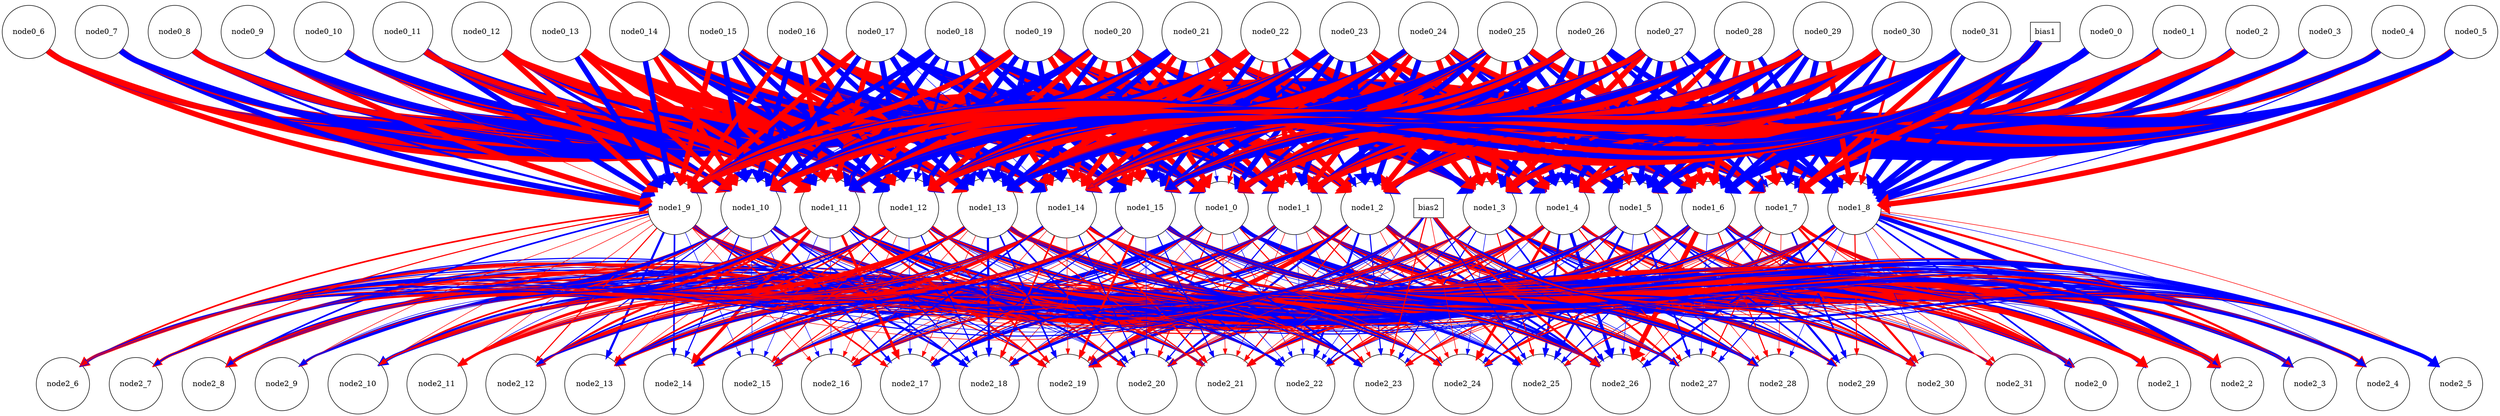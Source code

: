 digraph {
graph[rank_dir = LR, nodesep=0.5, ranksep=3.0];
node0_0 [shape=circle];
node0_1 [shape=circle];
node0_2 [shape=circle];
node0_3 [shape=circle];
node0_4 [shape=circle];
node0_5 [shape=circle];
node0_6 [shape=circle];
node0_7 [shape=circle];
node0_8 [shape=circle];
node0_9 [shape=circle];
node0_10 [shape=circle];
node0_11 [shape=circle];
node0_12 [shape=circle];
node0_13 [shape=circle];
node0_14 [shape=circle];
node0_15 [shape=circle];
node0_16 [shape=circle];
node0_17 [shape=circle];
node0_18 [shape=circle];
node0_19 [shape=circle];
node0_20 [shape=circle];
node0_21 [shape=circle];
node0_22 [shape=circle];
node0_23 [shape=circle];
node0_24 [shape=circle];
node0_25 [shape=circle];
node0_26 [shape=circle];
node0_27 [shape=circle];
node0_28 [shape=circle];
node0_29 [shape=circle];
node0_30 [shape=circle];
node0_31 [shape=circle];
bias1 [shape=box];
node1_0 [shape=circle];
node1_1 [shape=circle];
node1_2 [shape=circle];
node1_3 [shape=circle];
node1_4 [shape=circle];
node1_5 [shape=circle];
node1_6 [shape=circle];
node1_7 [shape=circle];
node1_8 [shape=circle];
node1_9 [shape=circle];
node1_10 [shape=circle];
node1_11 [shape=circle];
node1_12 [shape=circle];
node1_13 [shape=circle];
node1_14 [shape=circle];
node1_15 [shape=circle];
bias2 [shape=box];
node2_0 [shape=circle];
node2_1 [shape=circle];
node2_2 [shape=circle];
node2_3 [shape=circle];
node2_4 [shape=circle];
node2_5 [shape=circle];
node2_6 [shape=circle];
node2_7 [shape=circle];
node2_8 [shape=circle];
node2_9 [shape=circle];
node2_10 [shape=circle];
node2_11 [shape=circle];
node2_12 [shape=circle];
node2_13 [shape=circle];
node2_14 [shape=circle];
node2_15 [shape=circle];
node2_16 [shape=circle];
node2_17 [shape=circle];
node2_18 [shape=circle];
node2_19 [shape=circle];
node2_20 [shape=circle];
node2_21 [shape=circle];
node2_22 [shape=circle];
node2_23 [shape=circle];
node2_24 [shape=circle];
node2_25 [shape=circle];
node2_26 [shape=circle];
node2_27 [shape=circle];
node2_28 [shape=circle];
node2_29 [shape=circle];
node2_30 [shape=circle];
node2_31 [shape=circle];
node0_0 -> node1_0[color = red,penwidth = 2];
node0_0 -> node1_1[color = red,penwidth = 10];
node0_0 -> node1_2[color = red,penwidth = 10];
node0_0 -> node1_3[color = red,penwidth = 10];
node0_0 -> node1_4[color = blue,penwidth = 4];
node0_0 -> node1_5[color = red,penwidth = 10];
node0_0 -> node1_6[color = red,penwidth = 4];
node0_0 -> node1_7[color = blue,penwidth = 10];
node0_0 -> node1_8[color = blue,penwidth = 10];
node0_0 -> node1_9[color = blue,penwidth = 10];
node0_0 -> node1_10[color = blue,penwidth = 10];
node0_0 -> node1_11[color = blue,penwidth = 10];
node0_0 -> node1_12[color = blue,penwidth = 10];
node0_0 -> node1_13[color = blue,penwidth = 10];
node0_0 -> node1_14[color = blue,penwidth = 10];
node0_0 -> node1_15[color = blue,penwidth = 10];
node0_1 -> node1_0[color = blue,penwidth = 9];
node0_1 -> node1_1[color = red,penwidth = 10];
node0_1 -> node1_2[color = red,penwidth = 10];
node0_1 -> node1_3[color = red,penwidth = 10];
node0_1 -> node1_4[color = red,penwidth = 10];
node0_1 -> node1_5[color = red,penwidth = 10];
node0_1 -> node1_6[color = blue,penwidth = 10];
node0_1 -> node1_7[color = red,penwidth = 10];
node0_1 -> node1_8[color = blue,penwidth = 10];
node0_1 -> node1_9[color = red,penwidth = 10];
node0_1 -> node1_10[color = blue,penwidth = 10];
node0_1 -> node1_11[color = blue,penwidth = 10];
node0_1 -> node1_12[color = red,penwidth = 10];
node0_1 -> node1_13[color = blue,penwidth = 10];
node0_1 -> node1_14[color = blue,penwidth = 10];
node0_1 -> node1_15[color = red,penwidth = 10];
node0_2 -> node1_0[color = blue,penwidth = 10];
node0_2 -> node1_1[color = red,penwidth = 10];
node0_2 -> node1_2[color = blue,penwidth = 10];
node0_2 -> node1_3[color = blue,penwidth = 10];
node0_2 -> node1_4[color = red,penwidth = 10];
node0_2 -> node1_5[color = blue,penwidth = 10];
node0_2 -> node1_6[color = red,penwidth = 10];
node0_2 -> node1_7[color = red,penwidth = 10];
node0_2 -> node1_8[color = blue,penwidth = 10];
node0_2 -> node1_9[color = red,penwidth = 10];
node0_2 -> node1_10[color = red,penwidth = 10];
node0_2 -> node1_11[color = blue,penwidth = 10];
node0_2 -> node1_12[color = blue,penwidth = 10];
node0_2 -> node1_13[color = red,penwidth = 10];
node0_2 -> node1_14[color = red,penwidth = 10];
node0_2 -> node1_15[color = red,penwidth = 10];
node0_3 -> node1_0[color = red,penwidth = 10];
node0_3 -> node1_1[color = blue,penwidth = 10];
node0_3 -> node1_2[color = red,penwidth = 10];
node0_3 -> node1_3[color = red,penwidth = 10];
node0_3 -> node1_4[color = red,penwidth = 3];
node0_3 -> node1_5[color = red,penwidth = 10];
node0_3 -> node1_6[color = blue,penwidth = 10];
node0_3 -> node1_7[color = red,penwidth = 10];
node0_3 -> node1_8[color = red,penwidth = 1];
node0_3 -> node1_9[color = blue,penwidth = 10];
node0_3 -> node1_10[color = red,penwidth = 10];
node0_3 -> node1_11[color = red,penwidth = 10];
node0_3 -> node1_12[color = blue,penwidth = 10];
node0_3 -> node1_13[color = red,penwidth = 10];
node0_3 -> node1_14[color = blue,penwidth = 10];
node0_3 -> node1_15[color = blue,penwidth = 10];
node0_4 -> node1_0[color = blue,penwidth = 10];
node0_4 -> node1_1[color = blue,penwidth = 10];
node0_4 -> node1_2[color = red,penwidth = 10];
node0_4 -> node1_3[color = red,penwidth = 10];
node0_4 -> node1_4[color = red,penwidth = 10];
node0_4 -> node1_5[color = red,penwidth = 10];
node0_4 -> node1_6[color = red,penwidth = 10];
node0_4 -> node1_7[color = red,penwidth = 10];
node0_4 -> node1_8[color = blue,penwidth = 2];
node0_4 -> node1_9[color = red,penwidth = 10];
node0_4 -> node1_10[color = red,penwidth = 10];
node0_4 -> node1_11[color = red,penwidth = 10];
node0_4 -> node1_12[color = blue,penwidth = 10];
node0_4 -> node1_13[color = red,penwidth = 10];
node0_4 -> node1_14[color = red,penwidth = 10];
node0_4 -> node1_15[color = blue,penwidth = 10];
node0_5 -> node1_0[color = blue,penwidth = 10];
node0_5 -> node1_1[color = red,penwidth = 10];
node0_5 -> node1_2[color = red,penwidth = 10];
node0_5 -> node1_3[color = red,penwidth = 2];
node0_5 -> node1_4[color = blue,penwidth = 10];
node0_5 -> node1_5[color = blue,penwidth = 10];
node0_5 -> node1_6[color = blue,penwidth = 10];
node0_5 -> node1_7[color = blue,penwidth = 10];
node0_5 -> node1_8[color = red,penwidth = 10];
node0_5 -> node1_9[color = blue,penwidth = 9];
node0_5 -> node1_10[color = blue,penwidth = 10];
node0_5 -> node1_11[color = blue,penwidth = 10];
node0_5 -> node1_12[color = blue,penwidth = 10];
node0_5 -> node1_13[color = blue,penwidth = 10];
node0_5 -> node1_14[color = red,penwidth = 10];
node0_5 -> node1_15[color = blue,penwidth = 10];
node0_6 -> node1_0[color = red,penwidth = 6];
node0_6 -> node1_1[color = blue,penwidth = 10];
node0_6 -> node1_2[color = red,penwidth = 10];
node0_6 -> node1_3[color = red,penwidth = 10];
node0_6 -> node1_4[color = red,penwidth = 10];
node0_6 -> node1_5[color = red,penwidth = 10];
node0_6 -> node1_6[color = blue,penwidth = 4];
node0_6 -> node1_7[color = blue,penwidth = 8];
node0_6 -> node1_8[color = red,penwidth = 10];
node0_6 -> node1_9[color = red,penwidth = 10];
node0_6 -> node1_10[color = red,penwidth = 10];
node0_6 -> node1_11[color = red,penwidth = 10];
node0_6 -> node1_12[color = blue,penwidth = 10];
node0_6 -> node1_13[color = red,penwidth = 10];
node0_6 -> node1_14[color = blue,penwidth = 10];
node0_6 -> node1_15[color = red,penwidth = 10];
node0_7 -> node1_0[color = blue,penwidth = 10];
node0_7 -> node1_1[color = blue,penwidth = 10];
node0_7 -> node1_2[color = blue,penwidth = 10];
node0_7 -> node1_3[color = red,penwidth = 10];
node0_7 -> node1_4[color = blue,penwidth = 8];
node0_7 -> node1_5[color = red,penwidth = 10];
node0_7 -> node1_6[color = red,penwidth = 10];
node0_7 -> node1_7[color = blue,penwidth = 10];
node0_7 -> node1_8[color = blue,penwidth = 10];
node0_7 -> node1_9[color = blue,penwidth = 10];
node0_7 -> node1_10[color = red,penwidth = 10];
node0_7 -> node1_11[color = blue,penwidth = 9];
node0_7 -> node1_12[color = red,penwidth = 10];
node0_7 -> node1_13[color = blue,penwidth = 7];
node0_7 -> node1_14[color = blue,penwidth = 10];
node0_7 -> node1_15[color = blue,penwidth = 10];
node0_8 -> node1_0[color = blue,penwidth = 10];
node0_8 -> node1_1[color = red,penwidth = 10];
node0_8 -> node1_2[color = blue,penwidth = 8];
node0_8 -> node1_3[color = red,penwidth = 10];
node0_8 -> node1_4[color = blue,penwidth = 10];
node0_8 -> node1_5[color = red,penwidth = 10];
node0_8 -> node1_6[color = blue,penwidth = 10];
node0_8 -> node1_7[color = blue,penwidth = 10];
node0_8 -> node1_8[color = blue,penwidth = 10];
node0_8 -> node1_9[color = blue,penwidth = 4];
node0_8 -> node1_10[color = blue,penwidth = 10];
node0_8 -> node1_11[color = red,penwidth = 10];
node0_8 -> node1_12[color = red,penwidth = 10];
node0_8 -> node1_13[color = red,penwidth = 10];
node0_8 -> node1_14[color = blue,penwidth = 10];
node0_8 -> node1_15[color = red,penwidth = 10];
node0_9 -> node1_0[color = blue,penwidth = 4];
node0_9 -> node1_1[color = blue,penwidth = 10];
node0_9 -> node1_2[color = blue,penwidth = 10];
node0_9 -> node1_3[color = blue,penwidth = 10];
node0_9 -> node1_4[color = blue,penwidth = 10];
node0_9 -> node1_5[color = red,penwidth = 1];
node0_9 -> node1_6[color = blue,penwidth = 10];
node0_9 -> node1_7[color = blue,penwidth = 10];
node0_9 -> node1_8[color = red,penwidth = 1];
node0_9 -> node1_9[color = red,penwidth = 10];
node0_9 -> node1_10[color = blue,penwidth = 10];
node0_9 -> node1_11[color = red,penwidth = 10];
node0_9 -> node1_12[color = blue,penwidth = 10];
node0_9 -> node1_13[color = blue,penwidth = 10];
node0_9 -> node1_14[color = red,penwidth = 10];
node0_9 -> node1_15[color = blue,penwidth = 10];
node0_10 -> node1_0[color = blue,penwidth = 10];
node0_10 -> node1_1[color = blue,penwidth = 10];
node0_10 -> node1_2[color = red,penwidth = 10];
node0_10 -> node1_3[color = red,penwidth = 10];
node0_10 -> node1_4[color = blue,penwidth = 10];
node0_10 -> node1_5[color = blue,penwidth = 10];
node0_10 -> node1_6[color = blue,penwidth = 10];
node0_10 -> node1_7[color = blue,penwidth = 10];
node0_10 -> node1_8[color = blue,penwidth = 10];
node0_10 -> node1_9[color = red,penwidth = 1];
node0_10 -> node1_10[color = red,penwidth = 10];
node0_10 -> node1_11[color = blue,penwidth = 10];
node0_10 -> node1_12[color = red,penwidth = 10];
node0_10 -> node1_13[color = red,penwidth = 10];
node0_10 -> node1_14[color = red,penwidth = 10];
node0_10 -> node1_15[color = blue,penwidth = 10];
node0_11 -> node1_0[color = blue,penwidth = 7];
node0_11 -> node1_1[color = red,penwidth = 10];
node0_11 -> node1_2[color = blue,penwidth = 10];
node0_11 -> node1_3[color = red,penwidth = 10];
node0_11 -> node1_4[color = red,penwidth = 10];
node0_11 -> node1_5[color = blue,penwidth = 10];
node0_11 -> node1_6[color = blue,penwidth = 10];
node0_11 -> node1_7[color = blue,penwidth = 10];
node0_11 -> node1_8[color = blue,penwidth = 10];
node0_11 -> node1_9[color = blue,penwidth = 10];
node0_11 -> node1_10[color = red,penwidth = 10];
node0_11 -> node1_11[color = red,penwidth = 10];
node0_11 -> node1_12[color = blue,penwidth = 10];
node0_11 -> node1_13[color = red,penwidth = 10];
node0_11 -> node1_14[color = blue,penwidth = 10];
node0_11 -> node1_15[color = red,penwidth = 10];
node0_12 -> node1_0[color = red,penwidth = 10];
node0_12 -> node1_1[color = blue,penwidth = 10];
node0_12 -> node1_2[color = red,penwidth = 10];
node0_12 -> node1_3[color = red,penwidth = 5];
node0_12 -> node1_4[color = red,penwidth = 10];
node0_12 -> node1_5[color = red,penwidth = 10];
node0_12 -> node1_6[color = red,penwidth = 10];
node0_12 -> node1_7[color = blue,penwidth = 7];
node0_12 -> node1_8[color = red,penwidth = 8];
node0_12 -> node1_9[color = red,penwidth = 10];
node0_12 -> node1_10[color = blue,penwidth = 6];
node0_12 -> node1_11[color = red,penwidth = 10];
node0_12 -> node1_12[color = blue,penwidth = 10];
node0_12 -> node1_13[color = red,penwidth = 10];
node0_12 -> node1_14[color = red,penwidth = 10];
node0_12 -> node1_15[color = red,penwidth = 10];
node0_13 -> node1_0[color = blue,penwidth = 10];
node0_13 -> node1_1[color = blue,penwidth = 10];
node0_13 -> node1_2[color = red,penwidth = 10];
node0_13 -> node1_3[color = blue,penwidth = 10];
node0_13 -> node1_4[color = red,penwidth = 10];
node0_13 -> node1_5[color = blue,penwidth = 10];
node0_13 -> node1_6[color = blue,penwidth = 10];
node0_13 -> node1_7[color = blue,penwidth = 5];
node0_13 -> node1_8[color = red,penwidth = 10];
node0_13 -> node1_9[color = blue,penwidth = 10];
node0_13 -> node1_10[color = red,penwidth = 10];
node0_13 -> node1_11[color = red,penwidth = 10];
node0_13 -> node1_12[color = red,penwidth = 10];
node0_13 -> node1_13[color = red,penwidth = 10];
node0_13 -> node1_14[color = red,penwidth = 10];
node0_13 -> node1_15[color = red,penwidth = 10];
node0_14 -> node1_0[color = blue,penwidth = 5];
node0_14 -> node1_1[color = red,penwidth = 10];
node0_14 -> node1_2[color = blue,penwidth = 9];
node0_14 -> node1_3[color = blue,penwidth = 10];
node0_14 -> node1_4[color = red,penwidth = 10];
node0_14 -> node1_5[color = blue,penwidth = 10];
node0_14 -> node1_6[color = red,penwidth = 10];
node0_14 -> node1_7[color = blue,penwidth = 10];
node0_14 -> node1_8[color = red,penwidth = 10];
node0_14 -> node1_9[color = blue,penwidth = 10];
node0_14 -> node1_10[color = red,penwidth = 10];
node0_14 -> node1_11[color = red,penwidth = 10];
node0_14 -> node1_12[color = blue,penwidth = 10];
node0_14 -> node1_13[color = blue,penwidth = 10];
node0_14 -> node1_14[color = red,penwidth = 10];
node0_14 -> node1_15[color = blue,penwidth = 10];
node0_15 -> node1_0[color = blue,penwidth = 10];
node0_15 -> node1_1[color = red,penwidth = 10];
node0_15 -> node1_2[color = blue,penwidth = 10];
node0_15 -> node1_3[color = red,penwidth = 10];
node0_15 -> node1_4[color = red,penwidth = 10];
node0_15 -> node1_5[color = blue,penwidth = 10];
node0_15 -> node1_6[color = red,penwidth = 10];
node0_15 -> node1_7[color = blue,penwidth = 10];
node0_15 -> node1_8[color = blue,penwidth = 4];
node0_15 -> node1_9[color = red,penwidth = 10];
node0_15 -> node1_10[color = blue,penwidth = 10];
node0_15 -> node1_11[color = blue,penwidth = 10];
node0_15 -> node1_12[color = blue,penwidth = 10];
node0_15 -> node1_13[color = red,penwidth = 10];
node0_15 -> node1_14[color = red,penwidth = 10];
node0_15 -> node1_15[color = blue,penwidth = 6];
node0_16 -> node1_0[color = red,penwidth = 5];
node0_16 -> node1_1[color = blue,penwidth = 10];
node0_16 -> node1_2[color = blue,penwidth = 10];
node0_16 -> node1_3[color = blue,penwidth = 10];
node0_16 -> node1_4[color = blue,penwidth = 1];
node0_16 -> node1_5[color = red,penwidth = 10];
node0_16 -> node1_6[color = red,penwidth = 10];
node0_16 -> node1_7[color = red,penwidth = 10];
node0_16 -> node1_8[color = red,penwidth = 4];
node0_16 -> node1_9[color = red,penwidth = 9];
node0_16 -> node1_10[color = blue,penwidth = 10];
node0_16 -> node1_11[color = red,penwidth = 10];
node0_16 -> node1_12[color = red,penwidth = 10];
node0_16 -> node1_13[color = blue,penwidth = 9];
node0_16 -> node1_14[color = blue,penwidth = 10];
node0_16 -> node1_15[color = red,penwidth = 10];
node0_17 -> node1_0[color = red,penwidth = 10];
node0_17 -> node1_1[color = blue,penwidth = 2];
node0_17 -> node1_2[color = blue,penwidth = 10];
node0_17 -> node1_3[color = blue,penwidth = 7];
node0_17 -> node1_4[color = blue,penwidth = 10];
node0_17 -> node1_5[color = red,penwidth = 10];
node0_17 -> node1_6[color = blue,penwidth = 10];
node0_17 -> node1_7[color = blue,penwidth = 10];
node0_17 -> node1_8[color = blue,penwidth = 10];
node0_17 -> node1_9[color = red,penwidth = 10];
node0_17 -> node1_10[color = blue,penwidth = 10];
node0_17 -> node1_11[color = red,penwidth = 10];
node0_17 -> node1_12[color = blue,penwidth = 10];
node0_17 -> node1_13[color = blue,penwidth = 10];
node0_17 -> node1_14[color = blue,penwidth = 1];
node0_17 -> node1_15[color = blue,penwidth = 10];
node0_18 -> node1_0[color = blue,penwidth = 10];
node0_18 -> node1_1[color = red,penwidth = 10];
node0_18 -> node1_2[color = red,penwidth = 10];
node0_18 -> node1_3[color = blue,penwidth = 10];
node0_18 -> node1_4[color = blue,penwidth = 2];
node0_18 -> node1_5[color = blue,penwidth = 10];
node0_18 -> node1_6[color = blue,penwidth = 10];
node0_18 -> node1_7[color = red,penwidth = 6];
node0_18 -> node1_8[color = blue,penwidth = 10];
node0_18 -> node1_9[color = blue,penwidth = 10];
node0_18 -> node1_10[color = blue,penwidth = 10];
node0_18 -> node1_11[color = blue,penwidth = 10];
node0_18 -> node1_12[color = blue,penwidth = 5];
node0_18 -> node1_13[color = blue,penwidth = 8];
node0_18 -> node1_14[color = red,penwidth = 10];
node0_18 -> node1_15[color = blue,penwidth = 10];
node0_19 -> node1_0[color = red,penwidth = 10];
node0_19 -> node1_1[color = blue,penwidth = 10];
node0_19 -> node1_2[color = red,penwidth = 10];
node0_19 -> node1_3[color = red,penwidth = 10];
node0_19 -> node1_4[color = blue,penwidth = 10];
node0_19 -> node1_5[color = blue,penwidth = 10];
node0_19 -> node1_6[color = blue,penwidth = 10];
node0_19 -> node1_7[color = blue,penwidth = 10];
node0_19 -> node1_8[color = red,penwidth = 10];
node0_19 -> node1_9[color = red,penwidth = 10];
node0_19 -> node1_10[color = blue,penwidth = 1];
node0_19 -> node1_11[color = red,penwidth = 10];
node0_19 -> node1_12[color = blue,penwidth = 10];
node0_19 -> node1_13[color = blue,penwidth = 10];
node0_19 -> node1_14[color = blue,penwidth = 10];
node0_19 -> node1_15[color = red,penwidth = 10];
node0_20 -> node1_0[color = red,penwidth = 10];
node0_20 -> node1_1[color = red,penwidth = 10];
node0_20 -> node1_2[color = blue,penwidth = 2];
node0_20 -> node1_3[color = blue,penwidth = 10];
node0_20 -> node1_4[color = blue,penwidth = 10];
node0_20 -> node1_5[color = blue,penwidth = 10];
node0_20 -> node1_6[color = red,penwidth = 10];
node0_20 -> node1_7[color = blue,penwidth = 9];
node0_20 -> node1_8[color = red,penwidth = 10];
node0_20 -> node1_9[color = blue,penwidth = 1];
node0_20 -> node1_10[color = blue,penwidth = 10];
node0_20 -> node1_11[color = blue,penwidth = 10];
node0_20 -> node1_12[color = red,penwidth = 10];
node0_20 -> node1_13[color = blue,penwidth = 10];
node0_20 -> node1_14[color = red,penwidth = 10];
node0_20 -> node1_15[color = red,penwidth = 10];
node0_21 -> node1_0[color = blue,penwidth = 1];
node0_21 -> node1_1[color = red,penwidth = 10];
node0_21 -> node1_2[color = red,penwidth = 10];
node0_21 -> node1_3[color = blue,penwidth = 10];
node0_21 -> node1_4[color = red,penwidth = 10];
node0_21 -> node1_5[color = blue,penwidth = 10];
node0_21 -> node1_6[color = blue,penwidth = 10];
node0_21 -> node1_7[color = red,penwidth = 10];
node0_21 -> node1_8[color = red,penwidth = 10];
node0_21 -> node1_9[color = blue,penwidth = 10];
node0_21 -> node1_10[color = red,penwidth = 6];
node0_21 -> node1_11[color = red,penwidth = 10];
node0_21 -> node1_12[color = blue,penwidth = 10];
node0_21 -> node1_13[color = blue,penwidth = 10];
node0_21 -> node1_14[color = red,penwidth = 10];
node0_21 -> node1_15[color = blue,penwidth = 10];
node0_22 -> node1_0[color = red,penwidth = 3];
node0_22 -> node1_1[color = red,penwidth = 10];
node0_22 -> node1_2[color = blue,penwidth = 5];
node0_22 -> node1_3[color = blue,penwidth = 10];
node0_22 -> node1_4[color = red,penwidth = 10];
node0_22 -> node1_5[color = red,penwidth = 10];
node0_22 -> node1_6[color = red,penwidth = 10];
node0_22 -> node1_7[color = blue,penwidth = 5];
node0_22 -> node1_8[color = red,penwidth = 10];
node0_22 -> node1_9[color = blue,penwidth = 10];
node0_22 -> node1_10[color = red,penwidth = 3];
node0_22 -> node1_11[color = red,penwidth = 10];
node0_22 -> node1_12[color = red,penwidth = 10];
node0_22 -> node1_13[color = red,penwidth = 10];
node0_22 -> node1_14[color = red,penwidth = 10];
node0_22 -> node1_15[color = blue,penwidth = 10];
node0_23 -> node1_0[color = blue,penwidth = 10];
node0_23 -> node1_1[color = blue,penwidth = 10];
node0_23 -> node1_2[color = blue,penwidth = 10];
node0_23 -> node1_3[color = red,penwidth = 10];
node0_23 -> node1_4[color = blue,penwidth = 10];
node0_23 -> node1_5[color = red,penwidth = 4];
node0_23 -> node1_6[color = red,penwidth = 6];
node0_23 -> node1_7[color = red,penwidth = 4];
node0_23 -> node1_8[color = red,penwidth = 10];
node0_23 -> node1_9[color = red,penwidth = 10];
node0_23 -> node1_10[color = blue,penwidth = 10];
node0_23 -> node1_11[color = red,penwidth = 10];
node0_23 -> node1_12[color = blue,penwidth = 10];
node0_23 -> node1_13[color = red,penwidth = 10];
node0_23 -> node1_14[color = blue,penwidth = 10];
node0_23 -> node1_15[color = blue,penwidth = 6];
node0_24 -> node1_0[color = blue,penwidth = 6];
node0_24 -> node1_1[color = red,penwidth = 10];
node0_24 -> node1_2[color = blue,penwidth = 10];
node0_24 -> node1_3[color = red,penwidth = 10];
node0_24 -> node1_4[color = red,penwidth = 10];
node0_24 -> node1_5[color = blue,penwidth = 10];
node0_24 -> node1_6[color = blue,penwidth = 10];
node0_24 -> node1_7[color = blue,penwidth = 10];
node0_24 -> node1_8[color = red,penwidth = 10];
node0_24 -> node1_9[color = red,penwidth = 1];
node0_24 -> node1_10[color = blue,penwidth = 10];
node0_24 -> node1_11[color = blue,penwidth = 10];
node0_24 -> node1_12[color = red,penwidth = 10];
node0_24 -> node1_13[color = red,penwidth = 10];
node0_24 -> node1_14[color = red,penwidth = 10];
node0_24 -> node1_15[color = blue,penwidth = 10];
node0_25 -> node1_0[color = red,penwidth = 10];
node0_25 -> node1_1[color = blue,penwidth = 10];
node0_25 -> node1_2[color = red,penwidth = 10];
node0_25 -> node1_3[color = red,penwidth = 10];
node0_25 -> node1_4[color = blue,penwidth = 10];
node0_25 -> node1_5[color = blue,penwidth = 10];
node0_25 -> node1_6[color = blue,penwidth = 7];
node0_25 -> node1_7[color = red,penwidth = 10];
node0_25 -> node1_8[color = red,penwidth = 10];
node0_25 -> node1_9[color = red,penwidth = 10];
node0_25 -> node1_10[color = blue,penwidth = 10];
node0_25 -> node1_11[color = blue,penwidth = 10];
node0_25 -> node1_12[color = blue,penwidth = 10];
node0_25 -> node1_13[color = blue,penwidth = 4];
node0_25 -> node1_14[color = blue,penwidth = 10];
node0_25 -> node1_15[color = red,penwidth = 2];
node0_26 -> node1_0[color = blue,penwidth = 10];
node0_26 -> node1_1[color = blue,penwidth = 10];
node0_26 -> node1_2[color = blue,penwidth = 10];
node0_26 -> node1_3[color = blue,penwidth = 10];
node0_26 -> node1_4[color = blue,penwidth = 10];
node0_26 -> node1_5[color = red,penwidth = 7];
node0_26 -> node1_6[color = red,penwidth = 10];
node0_26 -> node1_7[color = blue,penwidth = 8];
node0_26 -> node1_8[color = blue,penwidth = 10];
node0_26 -> node1_9[color = red,penwidth = 10];
node0_26 -> node1_10[color = red,penwidth = 10];
node0_26 -> node1_11[color = red,penwidth = 1];
node0_26 -> node1_12[color = blue,penwidth = 3];
node0_26 -> node1_13[color = red,penwidth = 10];
node0_26 -> node1_14[color = blue,penwidth = 10];
node0_26 -> node1_15[color = red,penwidth = 10];
node0_27 -> node1_0[color = red,penwidth = 10];
node0_27 -> node1_1[color = red,penwidth = 10];
node0_27 -> node1_2[color = blue,penwidth = 10];
node0_27 -> node1_3[color = red,penwidth = 10];
node0_27 -> node1_4[color = blue,penwidth = 10];
node0_27 -> node1_5[color = blue,penwidth = 10];
node0_27 -> node1_6[color = red,penwidth = 10];
node0_27 -> node1_7[color = blue,penwidth = 3];
node0_27 -> node1_8[color = blue,penwidth = 10];
node0_27 -> node1_9[color = red,penwidth = 10];
node0_27 -> node1_10[color = red,penwidth = 7];
node0_27 -> node1_11[color = blue,penwidth = 8];
node0_27 -> node1_12[color = blue,penwidth = 10];
node0_27 -> node1_13[color = blue,penwidth = 10];
node0_27 -> node1_14[color = red,penwidth = 10];
node0_27 -> node1_15[color = red,penwidth = 10];
node0_28 -> node1_0[color = red,penwidth = 10];
node0_28 -> node1_1[color = red,penwidth = 10];
node0_28 -> node1_2[color = red,penwidth = 10];
node0_28 -> node1_3[color = blue,penwidth = 10];
node0_28 -> node1_4[color = red,penwidth = 10];
node0_28 -> node1_5[color = blue,penwidth = 10];
node0_28 -> node1_6[color = red,penwidth = 10];
node0_28 -> node1_7[color = red,penwidth = 10];
node0_28 -> node1_8[color = blue,penwidth = 9];
node0_28 -> node1_9[color = blue,penwidth = 5];
node0_28 -> node1_10[color = blue,penwidth = 10];
node0_28 -> node1_11[color = blue,penwidth = 5];
node0_28 -> node1_12[color = blue,penwidth = 6];
node0_28 -> node1_13[color = red,penwidth = 10];
node0_28 -> node1_14[color = blue,penwidth = 10];
node0_28 -> node1_15[color = blue,penwidth = 10];
node0_29 -> node1_0[color = blue,penwidth = 10];
node0_29 -> node1_1[color = blue,penwidth = 10];
node0_29 -> node1_2[color = red,penwidth = 8];
node0_29 -> node1_3[color = blue,penwidth = 10];
node0_29 -> node1_4[color = blue,penwidth = 7];
node0_29 -> node1_5[color = blue,penwidth = 10];
node0_29 -> node1_6[color = blue,penwidth = 10];
node0_29 -> node1_7[color = blue,penwidth = 10];
node0_29 -> node1_8[color = red,penwidth = 10];
node0_29 -> node1_9[color = blue,penwidth = 10];
node0_29 -> node1_10[color = red,penwidth = 10];
node0_29 -> node1_11[color = red,penwidth = 3];
node0_29 -> node1_12[color = blue,penwidth = 10];
node0_29 -> node1_13[color = blue,penwidth = 10];
node0_29 -> node1_14[color = red,penwidth = 10];
node0_29 -> node1_15[color = red,penwidth = 10];
node0_30 -> node1_0[color = blue,penwidth = 10];
node0_30 -> node1_1[color = blue,penwidth = 10];
node0_30 -> node1_2[color = blue,penwidth = 10];
node0_30 -> node1_3[color = blue,penwidth = 10];
node0_30 -> node1_4[color = blue,penwidth = 10];
node0_30 -> node1_5[color = red,penwidth = 10];
node0_30 -> node1_6[color = blue,penwidth = 10];
node0_30 -> node1_7[color = blue,penwidth = 8];
node0_30 -> node1_8[color = red,penwidth = 5];
node0_30 -> node1_9[color = red,penwidth = 10];
node0_30 -> node1_10[color = red,penwidth = 10];
node0_30 -> node1_11[color = red,penwidth = 10];
node0_30 -> node1_12[color = red,penwidth = 10];
node0_30 -> node1_13[color = blue,penwidth = 10];
node0_30 -> node1_14[color = red,penwidth = 10];
node0_30 -> node1_15[color = red,penwidth = 10];
node0_31 -> node1_0[color = red,penwidth = 10];
node0_31 -> node1_1[color = red,penwidth = 10];
node0_31 -> node1_2[color = red,penwidth = 10];
node0_31 -> node1_3[color = blue,penwidth = 10];
node0_31 -> node1_4[color = red,penwidth = 10];
node0_31 -> node1_5[color = blue,penwidth = 10];
node0_31 -> node1_6[color = blue,penwidth = 10];
node0_31 -> node1_7[color = red,penwidth = 10];
node0_31 -> node1_8[color = blue,penwidth = 10];
node0_31 -> node1_9[color = blue,penwidth = 4];
node0_31 -> node1_10[color = red,penwidth = 10];
node0_31 -> node1_11[color = blue,penwidth = 10];
node0_31 -> node1_12[color = red,penwidth = 10];
node0_31 -> node1_13[color = blue,penwidth = 10];
node0_31 -> node1_14[color = blue,penwidth = 2];
node0_31 -> node1_15[color = blue,penwidth = 7];
bias1 -> node1_0[color = red,penwidth = 10];
bias1 -> node1_1[color = red,penwidth = 8];
bias1 -> node1_2[color = red,penwidth = 10];
bias1 -> node1_3[color = red,penwidth = 10];
bias1 -> node1_4[color = red,penwidth = 10];
bias1 -> node1_5[color = blue,penwidth = 10];
bias1 -> node1_6[color = blue,penwidth = 10];
bias1 -> node1_7[color = red,penwidth = 10];
bias1 -> node1_8[color = blue,penwidth = 10];
bias1 -> node1_9[color = red,penwidth = 6];
bias1 -> node1_10[color = red,penwidth = 10];
bias1 -> node1_11[color = blue,penwidth = 10];
bias1 -> node1_12[color = red,penwidth = 10];
bias1 -> node1_13[color = blue,penwidth = 9];
bias1 -> node1_14[color = red,penwidth = 1];
bias1 -> node1_15[color = blue,penwidth = 7];
node1_0 -> node2_0[color = red,penwidth = 3];
node1_0 -> node2_1[color = blue,penwidth = 3];
node1_0 -> node2_2[color = red,penwidth = 1];
node1_0 -> node2_3[color = red,penwidth = 3];
node1_0 -> node2_4[color = blue,penwidth = 5];
node1_0 -> node2_5[color = blue,penwidth = 7];
node1_0 -> node2_6[color = red,penwidth = 2];
node1_0 -> node2_7[color = blue,penwidth = 2];
node1_0 -> node2_8[color = blue,penwidth = 3];
node1_0 -> node2_9[color = red,penwidth = 2];
node1_0 -> node2_10[color = blue,penwidth = 6];
node1_0 -> node2_11[color = blue,penwidth = 1];
node1_0 -> node2_12[color = blue,penwidth = 1];
node1_0 -> node2_13[color = blue,penwidth = 5];
node1_0 -> node2_14[color = blue,penwidth = 1];
node1_0 -> node2_15[color = blue,penwidth = 2];
node1_0 -> node2_16[color = blue,penwidth = 3];
node1_0 -> node2_17[color = red,penwidth = 3];
node1_0 -> node2_18[color = blue,penwidth = 1];
node1_0 -> node2_19[color = red,penwidth = 1];
node1_0 -> node2_20[color = red,penwidth = 2];
node1_0 -> node2_21[color = red,penwidth = 1];
node1_0 -> node2_22[color = blue,penwidth = 1];
node1_0 -> node2_23[color = red,penwidth = 2];
node1_0 -> node2_24[color = red,penwidth = 1];
node1_0 -> node2_25[color = blue,penwidth = 1];
node1_0 -> node2_26[color = blue,penwidth = 5];
node1_0 -> node2_27[color = blue,penwidth = 2];
node1_0 -> node2_28[color = red,penwidth = 4];
node1_0 -> node2_29[color = blue,penwidth = 2];
node1_0 -> node2_30[color = blue,penwidth = 5];
node1_0 -> node2_31[color = blue,penwidth = 1];
node1_1 -> node2_0[color = red,penwidth = 3];
node1_1 -> node2_1[color = red,penwidth = 4];
node1_1 -> node2_2[color = red,penwidth = 3];
node1_1 -> node2_3[color = red,penwidth = 2];
node1_1 -> node2_4[color = blue,penwidth = 3];
node1_1 -> node2_5[color = blue,penwidth = 1];
node1_1 -> node2_6[color = blue,penwidth = 5];
node1_1 -> node2_7[color = blue,penwidth = 1];
node1_1 -> node2_8[color = red,penwidth = 3];
node1_1 -> node2_9[color = blue,penwidth = 1];
node1_1 -> node2_10[color = blue,penwidth = 1];
node1_1 -> node2_11[color = red,penwidth = 3];
node1_1 -> node2_12[color = red,penwidth = 4];
node1_1 -> node2_13[color = red,penwidth = 1];
node1_1 -> node2_14[color = red,penwidth = 5];
node1_1 -> node2_15[color = blue,penwidth = 4];
node1_1 -> node2_16[color = red,penwidth = 1];
node1_1 -> node2_17[color = red,penwidth = 2];
node1_1 -> node2_18[color = red,penwidth = 3];
node1_1 -> node2_19[color = blue,penwidth = 1];
node1_1 -> node2_20[color = blue,penwidth = 2];
node1_1 -> node2_21[color = red,penwidth = 1];
node1_1 -> node2_22[color = blue,penwidth = 1];
node1_1 -> node2_23[color = red,penwidth = 1];
node1_1 -> node2_24[color = red,penwidth = 2];
node1_1 -> node2_25[color = blue,penwidth = 1];
node1_1 -> node2_26[color = blue,penwidth = 4];
node1_1 -> node2_27[color = red,penwidth = 2];
node1_1 -> node2_28[color = red,penwidth = 6];
node1_1 -> node2_29[color = blue,penwidth = 2];
node1_1 -> node2_30[color = blue,penwidth = 3];
node1_1 -> node2_31[color = red,penwidth = 1];
node1_2 -> node2_0[color = blue,penwidth = 1];
node1_2 -> node2_1[color = red,penwidth = 3];
node1_2 -> node2_2[color = blue,penwidth = 2];
node1_2 -> node2_3[color = red,penwidth = 6];
node1_2 -> node2_4[color = red,penwidth = 1];
node1_2 -> node2_5[color = blue,penwidth = 3];
node1_2 -> node2_6[color = blue,penwidth = 3];
node1_2 -> node2_7[color = red,penwidth = 1];
node1_2 -> node2_8[color = red,penwidth = 1];
node1_2 -> node2_9[color = blue,penwidth = 2];
node1_2 -> node2_10[color = red,penwidth = 4];
node1_2 -> node2_11[color = blue,penwidth = 2];
node1_2 -> node2_12[color = red,penwidth = 3];
node1_2 -> node2_13[color = blue,penwidth = 1];
node1_2 -> node2_14[color = red,penwidth = 3];
node1_2 -> node2_15[color = blue,penwidth = 5];
node1_2 -> node2_16[color = blue,penwidth = 1];
node1_2 -> node2_17[color = blue,penwidth = 2];
node1_2 -> node2_18[color = red,penwidth = 2];
node1_2 -> node2_19[color = red,penwidth = 8];
node1_2 -> node2_20[color = blue,penwidth = 4];
node1_2 -> node2_21[color = red,penwidth = 2];
node1_2 -> node2_22[color = blue,penwidth = 4];
node1_2 -> node2_23[color = blue,penwidth = 2];
node1_2 -> node2_24[color = red,penwidth = 1];
node1_2 -> node2_25[color = red,penwidth = 4];
node1_2 -> node2_26[color = blue,penwidth = 4];
node1_2 -> node2_27[color = red,penwidth = 1];
node1_2 -> node2_28[color = red,penwidth = 2];
node1_2 -> node2_29[color = red,penwidth = 5];
node1_2 -> node2_30[color = blue,penwidth = 3];
node1_2 -> node2_31[color = red,penwidth = 1];
node1_3 -> node2_0[color = red,penwidth = 4];
node1_3 -> node2_1[color = red,penwidth = 3];
node1_3 -> node2_2[color = blue,penwidth = 6];
node1_3 -> node2_3[color = blue,penwidth = 1];
node1_3 -> node2_4[color = red,penwidth = 7];
node1_3 -> node2_5[color = blue,penwidth = 2];
node1_3 -> node2_6[color = red,penwidth = 1];
node1_3 -> node2_7[color = red,penwidth = 1];
node1_3 -> node2_8[color = red,penwidth = 3];
node1_3 -> node2_9[color = blue,penwidth = 3];
node1_3 -> node2_10[color = red,penwidth = 3];
node1_3 -> node2_11[color = blue,penwidth = 1];
node1_3 -> node2_12[color = red,penwidth = 3];
node1_3 -> node2_13[color = red,penwidth = 1];
node1_3 -> node2_14[color = red,penwidth = 2];
node1_3 -> node2_15[color = red,penwidth = 1];
node1_3 -> node2_16[color = blue,penwidth = 1];
node1_3 -> node2_17[color = red,penwidth = 2];
node1_3 -> node2_18[color = blue,penwidth = 2];
node1_3 -> node2_19[color = red,penwidth = 1];
node1_3 -> node2_20[color = red,penwidth = 1];
node1_3 -> node2_21[color = red,penwidth = 1];
node1_3 -> node2_22[color = blue,penwidth = 2];
node1_3 -> node2_23[color = blue,penwidth = 2];
node1_3 -> node2_24[color = blue,penwidth = 1];
node1_3 -> node2_25[color = red,penwidth = 2];
node1_3 -> node2_26[color = blue,penwidth = 3];
node1_3 -> node2_27[color = red,penwidth = 4];
node1_3 -> node2_28[color = blue,penwidth = 3];
node1_3 -> node2_29[color = blue,penwidth = 3];
node1_3 -> node2_30[color = blue,penwidth = 1];
node1_3 -> node2_31[color = blue,penwidth = 1];
node1_4 -> node2_0[color = red,penwidth = 1];
node1_4 -> node2_1[color = red,penwidth = 2];
node1_4 -> node2_2[color = red,penwidth = 4];
node1_4 -> node2_3[color = red,penwidth = 3];
node1_4 -> node2_4[color = red,penwidth = 4];
node1_4 -> node2_5[color = blue,penwidth = 3];
node1_4 -> node2_6[color = blue,penwidth = 2];
node1_4 -> node2_7[color = red,penwidth = 5];
node1_4 -> node2_8[color = blue,penwidth = 3];
node1_4 -> node2_9[color = blue,penwidth = 3];
node1_4 -> node2_10[color = blue,penwidth = 2];
node1_4 -> node2_11[color = red,penwidth = 2];
node1_4 -> node2_12[color = blue,penwidth = 2];
node1_4 -> node2_13[color = red,penwidth = 7];
node1_4 -> node2_14[color = red,penwidth = 2];
node1_4 -> node2_15[color = red,penwidth = 3];
node1_4 -> node2_16[color = blue,penwidth = 3];
node1_4 -> node2_17[color = red,penwidth = 2];
node1_4 -> node2_18[color = red,penwidth = 2];
node1_4 -> node2_19[color = blue,penwidth = 2];
node1_4 -> node2_20[color = red,penwidth = 1];
node1_4 -> node2_21[color = red,penwidth = 4];
node1_4 -> node2_22[color = red,penwidth = 2];
node1_4 -> node2_23[color = blue,penwidth = 1];
node1_4 -> node2_24[color = red,penwidth = 5];
node1_4 -> node2_25[color = blue,penwidth = 4];
node1_4 -> node2_26[color = blue,penwidth = 6];
node1_4 -> node2_27[color = red,penwidth = 2];
node1_4 -> node2_28[color = red,penwidth = 2];
node1_4 -> node2_29[color = red,penwidth = 1];
node1_4 -> node2_30[color = red,penwidth = 4];
node1_4 -> node2_31[color = red,penwidth = 1];
node1_5 -> node2_0[color = red,penwidth = 4];
node1_5 -> node2_1[color = red,penwidth = 5];
node1_5 -> node2_2[color = blue,penwidth = 3];
node1_5 -> node2_3[color = blue,penwidth = 1];
node1_5 -> node2_4[color = red,penwidth = 3];
node1_5 -> node2_5[color = red,penwidth = 2];
node1_5 -> node2_6[color = red,penwidth = 1];
node1_5 -> node2_7[color = blue,penwidth = 2];
node1_5 -> node2_8[color = blue,penwidth = 1];
node1_5 -> node2_9[color = red,penwidth = 2];
node1_5 -> node2_10[color = blue,penwidth = 2];
node1_5 -> node2_11[color = blue,penwidth = 2];
node1_5 -> node2_12[color = red,penwidth = 2];
node1_5 -> node2_13[color = blue,penwidth = 3];
node1_5 -> node2_14[color = blue,penwidth = 5];
node1_5 -> node2_15[color = red,penwidth = 2];
node1_5 -> node2_16[color = blue,penwidth = 1];
node1_5 -> node2_17[color = red,penwidth = 2];
node1_5 -> node2_18[color = blue,penwidth = 2];
node1_5 -> node2_19[color = blue,penwidth = 2];
node1_5 -> node2_20[color = blue,penwidth = 3];
node1_5 -> node2_21[color = blue,penwidth = 1];
node1_5 -> node2_22[color = red,penwidth = 3];
node1_5 -> node2_23[color = blue,penwidth = 1];
node1_5 -> node2_24[color = blue,penwidth = 2];
node1_5 -> node2_25[color = blue,penwidth = 4];
node1_5 -> node2_26[color = blue,penwidth = 1];
node1_5 -> node2_27[color = blue,penwidth = 3];
node1_5 -> node2_28[color = red,penwidth = 1];
node1_5 -> node2_29[color = blue,penwidth = 3];
node1_5 -> node2_30[color = blue,penwidth = 3];
node1_5 -> node2_31[color = red,penwidth = 1];
node1_6 -> node2_0[color = red,penwidth = 4];
node1_6 -> node2_1[color = blue,penwidth = 3];
node1_6 -> node2_2[color = red,penwidth = 2];
node1_6 -> node2_3[color = blue,penwidth = 7];
node1_6 -> node2_4[color = red,penwidth = 3];
node1_6 -> node2_5[color = red,penwidth = 2];
node1_6 -> node2_6[color = red,penwidth = 6];
node1_6 -> node2_7[color = blue,penwidth = 1];
node1_6 -> node2_8[color = red,penwidth = 1];
node1_6 -> node2_9[color = blue,penwidth = 2];
node1_6 -> node2_10[color = blue,penwidth = 2];
node1_6 -> node2_11[color = blue,penwidth = 2];
node1_6 -> node2_12[color = blue,penwidth = 3];
node1_6 -> node2_13[color = blue,penwidth = 3];
node1_6 -> node2_14[color = red,penwidth = 1];
node1_6 -> node2_15[color = blue,penwidth = 1];
node1_6 -> node2_16[color = red,penwidth = 4];
node1_6 -> node2_17[color = blue,penwidth = 3];
node1_6 -> node2_18[color = blue,penwidth = 4];
node1_6 -> node2_19[color = blue,penwidth = 4];
node1_6 -> node2_20[color = red,penwidth = 4];
node1_6 -> node2_21[color = blue,penwidth = 3];
node1_6 -> node2_22[color = red,penwidth = 2];
node1_6 -> node2_23[color = red,penwidth = 3];
node1_6 -> node2_24[color = blue,penwidth = 3];
node1_6 -> node2_25[color = blue,penwidth = 2];
node1_6 -> node2_26[color = red,penwidth = 9];
node1_6 -> node2_27[color = blue,penwidth = 1];
node1_6 -> node2_28[color = red,penwidth = 2];
node1_6 -> node2_29[color = blue,penwidth = 4];
node1_6 -> node2_30[color = red,penwidth = 2];
node1_6 -> node2_31[color = blue,penwidth = 1];
node1_7 -> node2_0[color = red,penwidth = 2];
node1_7 -> node2_1[color = blue,penwidth = 1];
node1_7 -> node2_2[color = red,penwidth = 6];
node1_7 -> node2_3[color = red,penwidth = 4];
node1_7 -> node2_4[color = blue,penwidth = 1];
node1_7 -> node2_5[color = red,penwidth = 2];
node1_7 -> node2_6[color = blue,penwidth = 1];
node1_7 -> node2_7[color = red,penwidth = 2];
node1_7 -> node2_8[color = red,penwidth = 4];
node1_7 -> node2_9[color = blue,penwidth = 4];
node1_7 -> node2_10[color = blue,penwidth = 5];
node1_7 -> node2_11[color = red,penwidth = 1];
node1_7 -> node2_12[color = blue,penwidth = 3];
node1_7 -> node2_13[color = red,penwidth = 1];
node1_7 -> node2_14[color = red,penwidth = 2];
node1_7 -> node2_15[color = red,penwidth = 1];
node1_7 -> node2_16[color = red,penwidth = 1];
node1_7 -> node2_17[color = red,penwidth = 1];
node1_7 -> node2_18[color = red,penwidth = 1];
node1_7 -> node2_19[color = blue,penwidth = 2];
node1_7 -> node2_20[color = blue,penwidth = 1];
node1_7 -> node2_21[color = red,penwidth = 1];
node1_7 -> node2_22[color = red,penwidth = 1];
node1_7 -> node2_23[color = red,penwidth = 1];
node1_7 -> node2_24[color = red,penwidth = 2];
node1_7 -> node2_25[color = blue,penwidth = 1];
node1_7 -> node2_26[color = red,penwidth = 1];
node1_7 -> node2_27[color = red,penwidth = 2];
node1_7 -> node2_28[color = red,penwidth = 1];
node1_7 -> node2_29[color = blue,penwidth = 3];
node1_7 -> node2_30[color = red,penwidth = 4];
node1_7 -> node2_31[color = red,penwidth = 1];
node1_8 -> node2_0[color = blue,penwidth = 3];
node1_8 -> node2_1[color = blue,penwidth = 4];
node1_8 -> node2_2[color = blue,penwidth = 8];
node1_8 -> node2_3[color = red,penwidth = 4];
node1_8 -> node2_4[color = blue,penwidth = 1];
node1_8 -> node2_5[color = red,penwidth = 1];
node1_8 -> node2_6[color = blue,penwidth = 2];
node1_8 -> node2_7[color = blue,penwidth = 2];
node1_8 -> node2_8[color = red,penwidth = 1];
node1_8 -> node2_9[color = blue,penwidth = 2];
node1_8 -> node2_10[color = red,penwidth = 2];
node1_8 -> node2_11[color = red,penwidth = 1];
node1_8 -> node2_12[color = red,penwidth = 1];
node1_8 -> node2_13[color = red,penwidth = 2];
node1_8 -> node2_14[color = red,penwidth = 2];
node1_8 -> node2_15[color = red,penwidth = 2];
node1_8 -> node2_16[color = blue,penwidth = 1];
node1_8 -> node2_17[color = blue,penwidth = 2];
node1_8 -> node2_18[color = blue,penwidth = 2];
node1_8 -> node2_19[color = red,penwidth = 1];
node1_8 -> node2_20[color = blue,penwidth = 1];
node1_8 -> node2_21[color = red,penwidth = 3];
node1_8 -> node2_22[color = blue,penwidth = 1];
node1_8 -> node2_23[color = red,penwidth = 1];
node1_8 -> node2_24[color = red,penwidth = 3];
node1_8 -> node2_25[color = red,penwidth = 2];
node1_8 -> node2_26[color = blue,penwidth = 4];
node1_8 -> node2_27[color = blue,penwidth = 2];
node1_8 -> node2_28[color = blue,penwidth = 1];
node1_8 -> node2_29[color = red,penwidth = 2];
node1_8 -> node2_30[color = blue,penwidth = 1];
node1_8 -> node2_31[color = red,penwidth = 1];
node1_9 -> node2_0[color = blue,penwidth = 5];
node1_9 -> node2_1[color = red,penwidth = 7];
node1_9 -> node2_2[color = red,penwidth = 3];
node1_9 -> node2_3[color = blue,penwidth = 1];
node1_9 -> node2_4[color = red,penwidth = 1];
node1_9 -> node2_5[color = red,penwidth = 2];
node1_9 -> node2_6[color = red,penwidth = 3];
node1_9 -> node2_7[color = red,penwidth = 2];
node1_9 -> node2_8[color = blue,penwidth = 3];
node1_9 -> node2_9[color = red,penwidth = 1];
node1_9 -> node2_10[color = red,penwidth = 1];
node1_9 -> node2_11[color = red,penwidth = 1];
node1_9 -> node2_12[color = red,penwidth = 2];
node1_9 -> node2_13[color = blue,penwidth = 4];
node1_9 -> node2_14[color = blue,penwidth = 3];
node1_9 -> node2_15[color = blue,penwidth = 1];
node1_9 -> node2_16[color = red,penwidth = 1];
node1_9 -> node2_17[color = red,penwidth = 3];
node1_9 -> node2_18[color = blue,penwidth = 4];
node1_9 -> node2_19[color = red,penwidth = 2];
node1_9 -> node2_20[color = blue,penwidth = 1];
node1_9 -> node2_21[color = blue,penwidth = 3];
node1_9 -> node2_22[color = blue,penwidth = 1];
node1_9 -> node2_23[color = red,penwidth = 2];
node1_9 -> node2_24[color = blue,penwidth = 3];
node1_9 -> node2_25[color = blue,penwidth = 1];
node1_9 -> node2_26[color = red,penwidth = 6];
node1_9 -> node2_27[color = red,penwidth = 1];
node1_9 -> node2_28[color = blue,penwidth = 3];
node1_9 -> node2_29[color = blue,penwidth = 1];
node1_9 -> node2_30[color = red,penwidth = 2];
node1_9 -> node2_31[color = blue,penwidth = 1];
node1_10 -> node2_0[color = red,penwidth = 1];
node1_10 -> node2_1[color = red,penwidth = 2];
node1_10 -> node2_2[color = blue,penwidth = 2];
node1_10 -> node2_3[color = red,penwidth = 2];
node1_10 -> node2_4[color = red,penwidth = 3];
node1_10 -> node2_5[color = blue,penwidth = 3];
node1_10 -> node2_6[color = red,penwidth = 2];
node1_10 -> node2_7[color = blue,penwidth = 2];
node1_10 -> node2_8[color = blue,penwidth = 5];
node1_10 -> node2_9[color = blue,penwidth = 1];
node1_10 -> node2_10[color = red,penwidth = 3];
node1_10 -> node2_11[color = blue,penwidth = 1];
node1_10 -> node2_12[color = blue,penwidth = 2];
node1_10 -> node2_13[color = red,penwidth = 1];
node1_10 -> node2_14[color = blue,penwidth = 2];
node1_10 -> node2_15[color = blue,penwidth = 1];
node1_10 -> node2_16[color = blue,penwidth = 1];
node1_10 -> node2_17[color = blue,penwidth = 3];
node1_10 -> node2_18[color = blue,penwidth = 3];
node1_10 -> node2_19[color = blue,penwidth = 2];
node1_10 -> node2_20[color = blue,penwidth = 1];
node1_10 -> node2_21[color = red,penwidth = 1];
node1_10 -> node2_22[color = red,penwidth = 2];
node1_10 -> node2_23[color = blue,penwidth = 1];
node1_10 -> node2_24[color = blue,penwidth = 1];
node1_10 -> node2_25[color = blue,penwidth = 3];
node1_10 -> node2_26[color = red,penwidth = 3];
node1_10 -> node2_27[color = red,penwidth = 1];
node1_10 -> node2_28[color = blue,penwidth = 5];
node1_10 -> node2_29[color = blue,penwidth = 3];
node1_10 -> node2_30[color = red,penwidth = 3];
node1_10 -> node2_31[color = blue,penwidth = 1];
node1_11 -> node2_0[color = blue,penwidth = 4];
node1_11 -> node2_1[color = blue,penwidth = 5];
node1_11 -> node2_2[color = blue,penwidth = 4];
node1_11 -> node2_3[color = red,penwidth = 3];
node1_11 -> node2_4[color = blue,penwidth = 2];
node1_11 -> node2_5[color = blue,penwidth = 7];
node1_11 -> node2_6[color = blue,penwidth = 4];
node1_11 -> node2_7[color = red,penwidth = 4];
node1_11 -> node2_8[color = red,penwidth = 4];
node1_11 -> node2_9[color = blue,penwidth = 1];
node1_11 -> node2_10[color = blue,penwidth = 4];
node1_11 -> node2_11[color = red,penwidth = 5];
node1_11 -> node2_12[color = red,penwidth = 4];
node1_11 -> node2_13[color = red,penwidth = 1];
node1_11 -> node2_14[color = red,penwidth = 6];
node1_11 -> node2_15[color = blue,penwidth = 1];
node1_11 -> node2_16[color = blue,penwidth = 1];
node1_11 -> node2_17[color = red,penwidth = 5];
node1_11 -> node2_18[color = blue,penwidth = 2];
node1_11 -> node2_19[color = red,penwidth = 4];
node1_11 -> node2_20[color = blue,penwidth = 4];
node1_11 -> node2_21[color = red,penwidth = 3];
node1_11 -> node2_22[color = blue,penwidth = 4];
node1_11 -> node2_23[color = blue,penwidth = 1];
node1_11 -> node2_24[color = red,penwidth = 1];
node1_11 -> node2_25[color = blue,penwidth = 1];
node1_11 -> node2_26[color = blue,penwidth = 5];
node1_11 -> node2_27[color = red,penwidth = 3];
node1_11 -> node2_28[color = red,penwidth = 2];
node1_11 -> node2_29[color = red,penwidth = 1];
node1_11 -> node2_30[color = red,penwidth = 2];
node1_11 -> node2_31[color = red,penwidth = 1];
node1_12 -> node2_0[color = blue,penwidth = 5];
node1_12 -> node2_1[color = red,penwidth = 2];
node1_12 -> node2_2[color = blue,penwidth = 2];
node1_12 -> node2_3[color = red,penwidth = 1];
node1_12 -> node2_4[color = blue,penwidth = 5];
node1_12 -> node2_5[color = blue,penwidth = 1];
node1_12 -> node2_6[color = red,penwidth = 2];
node1_12 -> node2_7[color = red,penwidth = 1];
node1_12 -> node2_8[color = red,penwidth = 3];
node1_12 -> node2_9[color = blue,penwidth = 3];
node1_12 -> node2_10[color = red,penwidth = 1];
node1_12 -> node2_11[color = red,penwidth = 1];
node1_12 -> node2_12[color = blue,penwidth = 3];
node1_12 -> node2_13[color = red,penwidth = 3];
node1_12 -> node2_14[color = red,penwidth = 2];
node1_12 -> node2_15[color = red,penwidth = 2];
node1_12 -> node2_16[color = red,penwidth = 1];
node1_12 -> node2_17[color = blue,penwidth = 1];
node1_12 -> node2_18[color = blue,penwidth = 2];
node1_12 -> node2_19[color = red,penwidth = 3];
node1_12 -> node2_20[color = red,penwidth = 3];
node1_12 -> node2_21[color = blue,penwidth = 1];
node1_12 -> node2_22[color = blue,penwidth = 1];
node1_12 -> node2_23[color = red,penwidth = 2];
node1_12 -> node2_24[color = red,penwidth = 1];
node1_12 -> node2_25[color = blue,penwidth = 2];
node1_12 -> node2_26[color = red,penwidth = 1];
node1_12 -> node2_27[color = blue,penwidth = 1];
node1_12 -> node2_28[color = blue,penwidth = 5];
node1_12 -> node2_29[color = blue,penwidth = 3];
node1_12 -> node2_30[color = red,penwidth = 3];
node1_12 -> node2_31[color = red,penwidth = 1];
node1_13 -> node2_0[color = blue,penwidth = 2];
node1_13 -> node2_1[color = blue,penwidth = 4];
node1_13 -> node2_2[color = red,penwidth = 9];
node1_13 -> node2_3[color = red,penwidth = 1];
node1_13 -> node2_4[color = blue,penwidth = 3];
node1_13 -> node2_5[color = blue,penwidth = 1];
node1_13 -> node2_6[color = blue,penwidth = 1];
node1_13 -> node2_7[color = blue,penwidth = 2];
node1_13 -> node2_8[color = red,penwidth = 7];
node1_13 -> node2_9[color = red,penwidth = 3];
node1_13 -> node2_10[color = red,penwidth = 2];
node1_13 -> node2_11[color = red,penwidth = 2];
node1_13 -> node2_12[color = red,penwidth = 3];
node1_13 -> node2_13[color = blue,penwidth = 3];
node1_13 -> node2_14[color = blue,penwidth = 1];
node1_13 -> node2_15[color = red,penwidth = 2];
node1_13 -> node2_16[color = red,penwidth = 1];
node1_13 -> node2_17[color = red,penwidth = 1];
node1_13 -> node2_18[color = blue,penwidth = 4];
node1_13 -> node2_19[color = blue,penwidth = 3];
node1_13 -> node2_20[color = blue,penwidth = 3];
node1_13 -> node2_21[color = red,penwidth = 2];
node1_13 -> node2_22[color = blue,penwidth = 1];
node1_13 -> node2_23[color = red,penwidth = 2];
node1_13 -> node2_24[color = blue,penwidth = 3];
node1_13 -> node2_25[color = blue,penwidth = 2];
node1_13 -> node2_26[color = red,penwidth = 4];
node1_13 -> node2_27[color = blue,penwidth = 5];
node1_13 -> node2_28[color = red,penwidth = 2];
node1_13 -> node2_29[color = blue,penwidth = 1];
node1_13 -> node2_30[color = red,penwidth = 3];
node1_13 -> node2_31[color = blue,penwidth = 1];
node1_14 -> node2_0[color = blue,penwidth = 2];
node1_14 -> node2_1[color = blue,penwidth = 2];
node1_14 -> node2_2[color = red,penwidth = 1];
node1_14 -> node2_3[color = blue,penwidth = 4];
node1_14 -> node2_4[color = red,penwidth = 4];
node1_14 -> node2_5[color = blue,penwidth = 2];
node1_14 -> node2_6[color = blue,penwidth = 3];
node1_14 -> node2_7[color = red,penwidth = 2];
node1_14 -> node2_8[color = blue,penwidth = 2];
node1_14 -> node2_9[color = red,penwidth = 2];
node1_14 -> node2_10[color = red,penwidth = 2];
node1_14 -> node2_11[color = blue,penwidth = 1];
node1_14 -> node2_12[color = red,penwidth = 2];
node1_14 -> node2_13[color = blue,penwidth = 1];
node1_14 -> node2_14[color = red,penwidth = 6];
node1_14 -> node2_15[color = red,penwidth = 1];
node1_14 -> node2_16[color = blue,penwidth = 3];
node1_14 -> node2_17[color = red,penwidth = 1];
node1_14 -> node2_18[color = red,penwidth = 3];
node1_14 -> node2_19[color = red,penwidth = 1];
node1_14 -> node2_20[color = blue,penwidth = 2];
node1_14 -> node2_21[color = red,penwidth = 3];
node1_14 -> node2_22[color = blue,penwidth = 2];
node1_14 -> node2_23[color = blue,penwidth = 4];
node1_14 -> node2_24[color = red,penwidth = 3];
node1_14 -> node2_25[color = blue,penwidth = 1];
node1_14 -> node2_26[color = blue,penwidth = 1];
node1_14 -> node2_27[color = red,penwidth = 2];
node1_14 -> node2_28[color = red,penwidth = 1];
node1_14 -> node2_29[color = red,penwidth = 4];
node1_14 -> node2_30[color = red,penwidth = 2];
node1_14 -> node2_31[color = red,penwidth = 1];
node1_15 -> node2_0[color = red,penwidth = 4];
node1_15 -> node2_1[color = red,penwidth = 7];
node1_15 -> node2_2[color = red,penwidth = 5];
node1_15 -> node2_3[color = blue,penwidth = 5];
node1_15 -> node2_4[color = blue,penwidth = 2];
node1_15 -> node2_5[color = blue,penwidth = 1];
node1_15 -> node2_6[color = red,penwidth = 2];
node1_15 -> node2_7[color = blue,penwidth = 1];
node1_15 -> node2_8[color = red,penwidth = 1];
node1_15 -> node2_9[color = blue,penwidth = 2];
node1_15 -> node2_10[color = red,penwidth = 3];
node1_15 -> node2_11[color = red,penwidth = 3];
node1_15 -> node2_12[color = red,penwidth = 1];
node1_15 -> node2_13[color = red,penwidth = 2];
node1_15 -> node2_14[color = blue,penwidth = 4];
node1_15 -> node2_15[color = blue,penwidth = 1];
node1_15 -> node2_16[color = red,penwidth = 1];
node1_15 -> node2_17[color = blue,penwidth = 2];
node1_15 -> node2_18[color = red,penwidth = 1];
node1_15 -> node2_19[color = red,penwidth = 4];
node1_15 -> node2_20[color = blue,penwidth = 1];
node1_15 -> node2_21[color = blue,penwidth = 2];
node1_15 -> node2_22[color = blue,penwidth = 1];
node1_15 -> node2_23[color = blue,penwidth = 3];
node1_15 -> node2_24[color = red,penwidth = 1];
node1_15 -> node2_25[color = blue,penwidth = 1];
node1_15 -> node2_26[color = blue,penwidth = 1];
node1_15 -> node2_27[color = red,penwidth = 2];
node1_15 -> node2_28[color = blue,penwidth = 4];
node1_15 -> node2_29[color = red,penwidth = 2];
node1_15 -> node2_30[color = blue,penwidth = 3];
node1_15 -> node2_31[color = red,penwidth = 1];
bias2 -> node2_0[color = blue,penwidth = 1];
bias2 -> node2_1[color = red,penwidth = 2];
bias2 -> node2_2[color = blue,penwidth = 1];
bias2 -> node2_3[color = red,penwidth = 1];
bias2 -> node2_4[color = blue,penwidth = 4];
bias2 -> node2_5[color = blue,penwidth = 2];
bias2 -> node2_6[color = red,penwidth = 1];
bias2 -> node2_7[color = blue,penwidth = 2];
bias2 -> node2_8[color = blue,penwidth = 1];
bias2 -> node2_9[color = blue,penwidth = 1];
bias2 -> node2_10[color = red,penwidth = 1];
bias2 -> node2_11[color = red,penwidth = 2];
bias2 -> node2_12[color = blue,penwidth = 2];
bias2 -> node2_13[color = blue,penwidth = 3];
bias2 -> node2_14[color = blue,penwidth = 1];
bias2 -> node2_15[color = red,penwidth = 1];
bias2 -> node2_16[color = red,penwidth = 2];
bias2 -> node2_17[color = blue,penwidth = 3];
bias2 -> node2_18[color = blue,penwidth = 1];
bias2 -> node2_19[color = blue,penwidth = 1];
bias2 -> node2_20[color = red,penwidth = 1];
bias2 -> node2_21[color = red,penwidth = 1];
bias2 -> node2_22[color = blue,penwidth = 1];
bias2 -> node2_23[color = red,penwidth = 2];
bias2 -> node2_24[color = red,penwidth = 1];
bias2 -> node2_25[color = blue,penwidth = 2];
bias2 -> node2_26[color = red,penwidth = 4];
bias2 -> node2_27[color = blue,penwidth = 1];
bias2 -> node2_28[color = red,penwidth = 1];
bias2 -> node2_29[color = blue,penwidth = 2];
bias2 -> node2_30[color = red,penwidth = 3];
bias2 -> node2_31[color = red,penwidth = 1];
{rank = same; node0_0; node0_1; node0_2; node0_3; node0_4; node0_5; node0_6; node0_7; node0_8; node0_9; node0_10; node0_11; node0_12; node0_13; node0_14; node0_15; node0_16; node0_17; node0_18; node0_19; node0_20; node0_21; node0_22; node0_23; node0_24; node0_25; node0_26; node0_27; node0_28; node0_29; node0_30; node0_31; bias1; }
{rank = same; node1_0; node1_1; node1_2; node1_3; node1_4; node1_5; node1_6; node1_7; node1_8; node1_9; node1_10; node1_11; node1_12; node1_13; node1_14; node1_15; bias2; }
{rank = same; node2_0; node2_1; node2_2; node2_3; node2_4; node2_5; node2_6; node2_7; node2_8; node2_9; node2_10; node2_11; node2_12; node2_13; node2_14; node2_15; node2_16; node2_17; node2_18; node2_19; node2_20; node2_21; node2_22; node2_23; node2_24; node2_25; node2_26; node2_27; node2_28; node2_29; node2_30; node2_31; }
}

